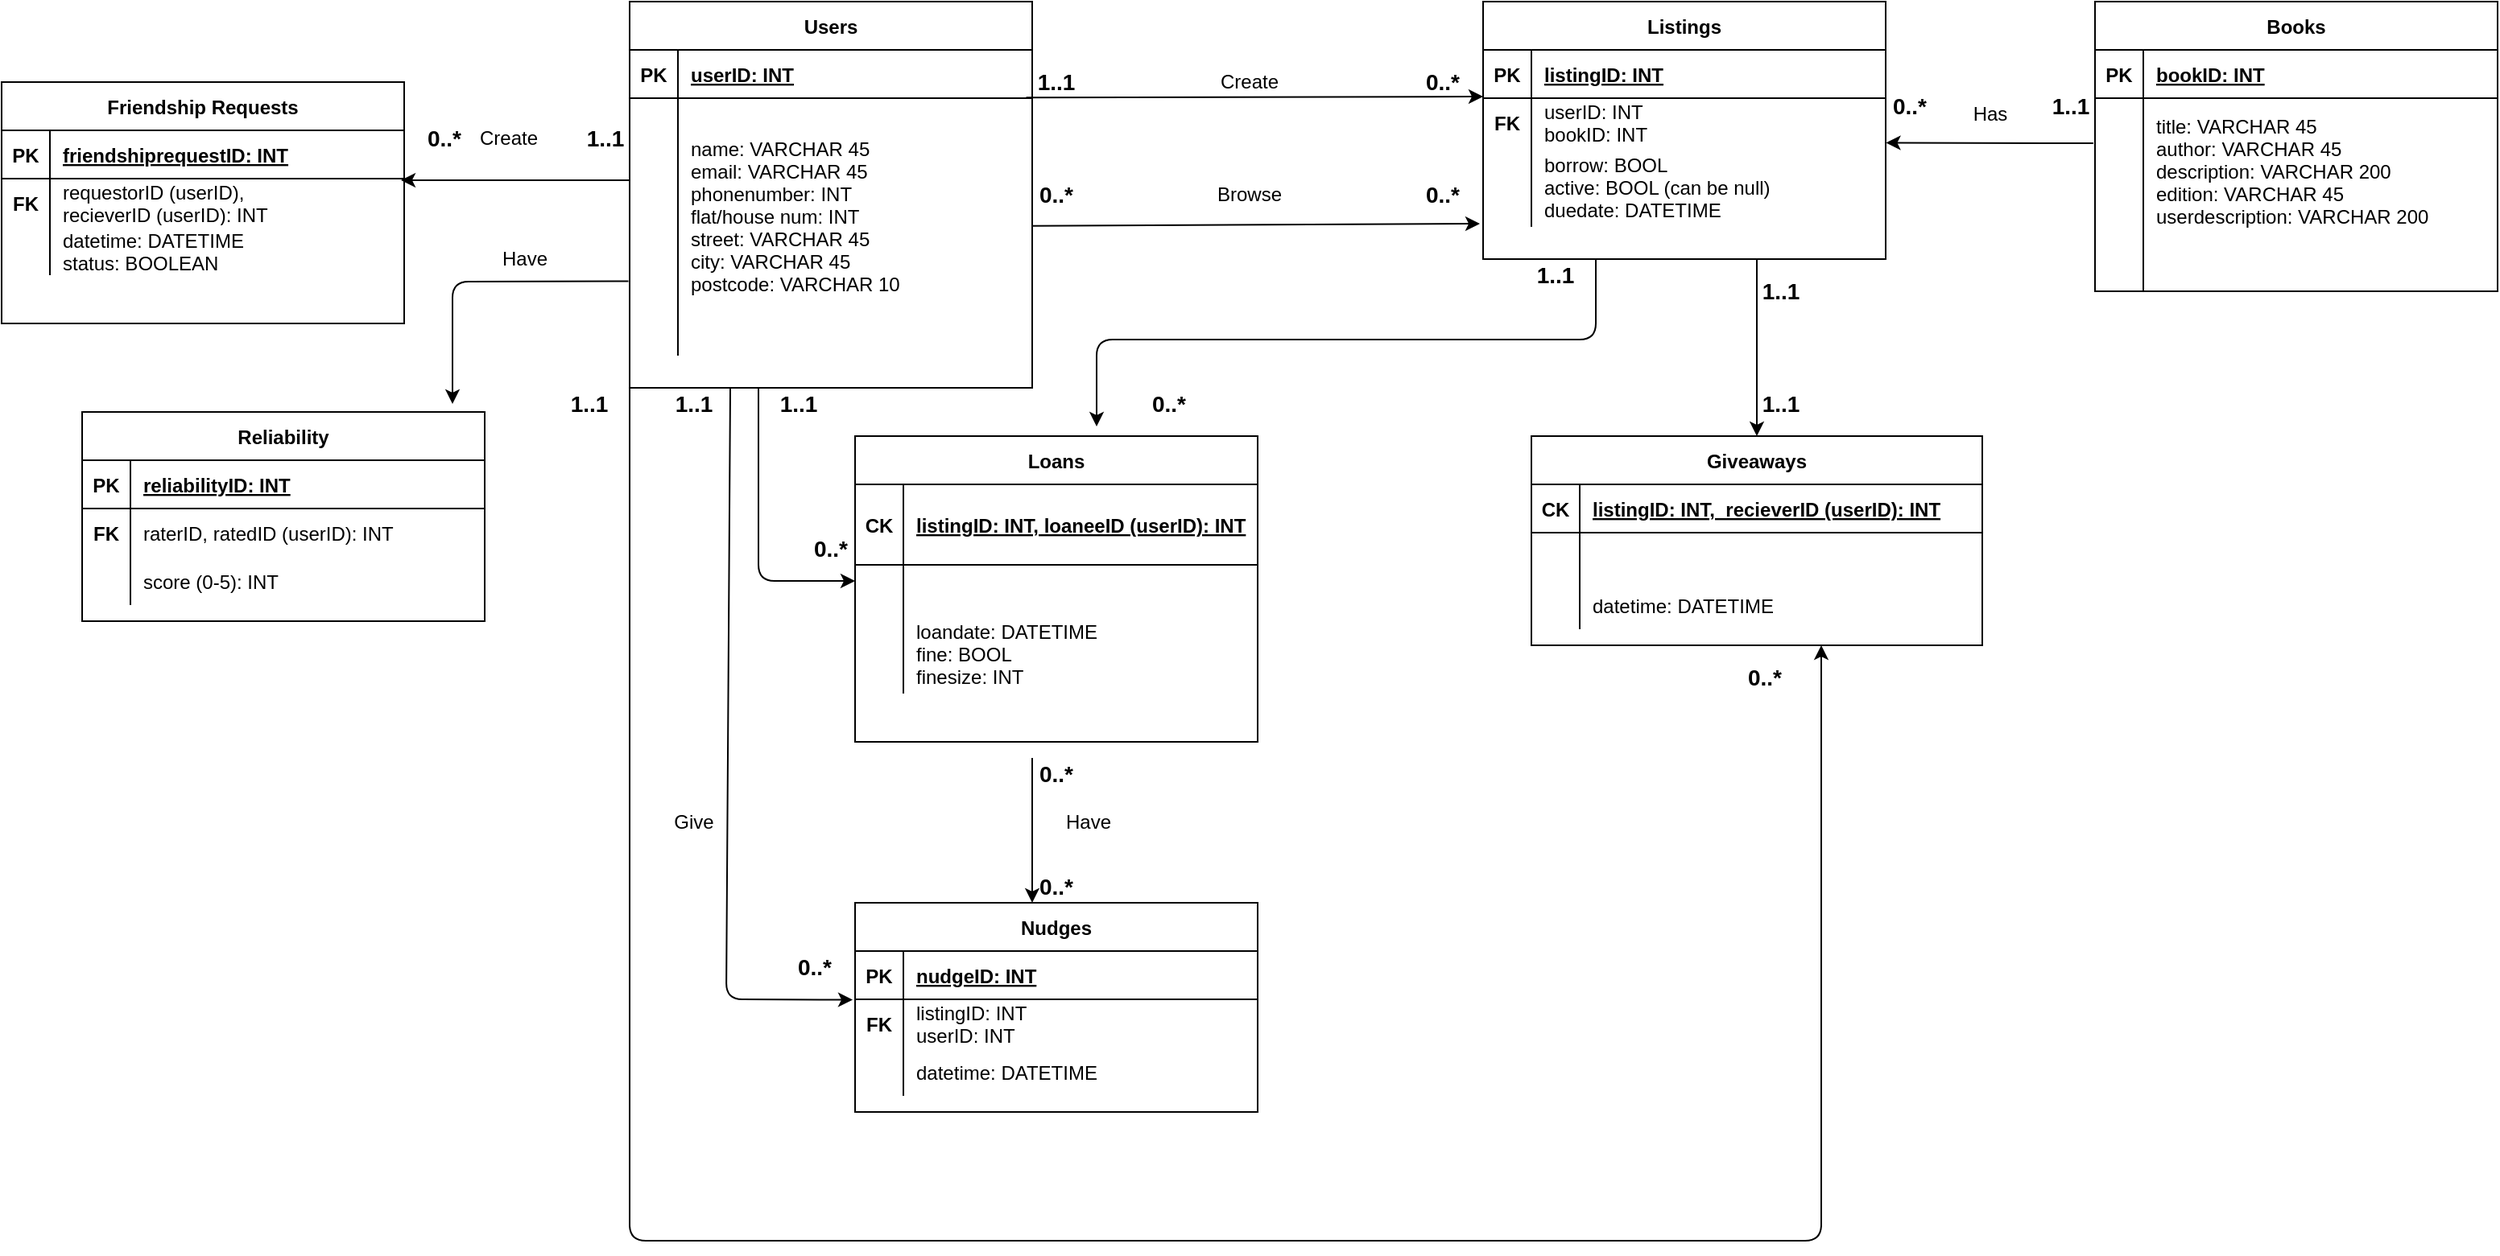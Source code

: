 <mxfile version="14.7.0" type="github">
  <diagram id="R2lEEEUBdFMjLlhIrx00" name="Page-1">
    <mxGraphModel dx="1906" dy="1046" grid="1" gridSize="10" guides="1" tooltips="1" connect="1" arrows="1" fold="1" page="1" pageScale="1" pageWidth="850" pageHeight="1100" math="0" shadow="0" extFonts="Permanent Marker^https://fonts.googleapis.com/css?family=Permanent+Marker">
      <root>
        <mxCell id="0" />
        <mxCell id="1" parent="0" />
        <mxCell id="C-vyLk0tnHw3VtMMgP7b-2" value="Nudges" style="shape=table;startSize=30;container=1;collapsible=1;childLayout=tableLayout;fixedRows=1;rowLines=0;fontStyle=1;align=center;resizeLast=1;" parent="1" vertex="1">
          <mxGeometry x="620" y="790" width="250" height="130" as="geometry" />
        </mxCell>
        <mxCell id="C-vyLk0tnHw3VtMMgP7b-3" value="" style="shape=partialRectangle;collapsible=0;dropTarget=0;pointerEvents=0;fillColor=none;points=[[0,0.5],[1,0.5]];portConstraint=eastwest;top=0;left=0;right=0;bottom=1;" parent="C-vyLk0tnHw3VtMMgP7b-2" vertex="1">
          <mxGeometry y="30" width="250" height="30" as="geometry" />
        </mxCell>
        <mxCell id="C-vyLk0tnHw3VtMMgP7b-4" value="PK" style="shape=partialRectangle;overflow=hidden;connectable=0;fillColor=none;top=0;left=0;bottom=0;right=0;fontStyle=1;" parent="C-vyLk0tnHw3VtMMgP7b-3" vertex="1">
          <mxGeometry width="30" height="30" as="geometry" />
        </mxCell>
        <mxCell id="C-vyLk0tnHw3VtMMgP7b-5" value="nudgeID: INT" style="shape=partialRectangle;overflow=hidden;connectable=0;fillColor=none;top=0;left=0;bottom=0;right=0;align=left;spacingLeft=6;fontStyle=5;" parent="C-vyLk0tnHw3VtMMgP7b-3" vertex="1">
          <mxGeometry x="30" width="220" height="30" as="geometry" />
        </mxCell>
        <mxCell id="C-vyLk0tnHw3VtMMgP7b-6" value="" style="shape=partialRectangle;collapsible=0;dropTarget=0;pointerEvents=0;fillColor=none;points=[[0,0.5],[1,0.5]];portConstraint=eastwest;top=0;left=0;right=0;bottom=0;" parent="C-vyLk0tnHw3VtMMgP7b-2" vertex="1">
          <mxGeometry y="60" width="250" height="30" as="geometry" />
        </mxCell>
        <mxCell id="C-vyLk0tnHw3VtMMgP7b-7" value="FK" style="shape=partialRectangle;overflow=hidden;connectable=0;fillColor=none;top=0;left=0;bottom=0;right=0;fontStyle=1" parent="C-vyLk0tnHw3VtMMgP7b-6" vertex="1">
          <mxGeometry width="30" height="30" as="geometry" />
        </mxCell>
        <mxCell id="C-vyLk0tnHw3VtMMgP7b-8" value="listingID: INT&#xa;userID: INT" style="shape=partialRectangle;overflow=hidden;connectable=0;fillColor=none;top=0;left=0;bottom=0;right=0;align=left;spacingLeft=6;" parent="C-vyLk0tnHw3VtMMgP7b-6" vertex="1">
          <mxGeometry x="30" width="220" height="30" as="geometry" />
        </mxCell>
        <mxCell id="C-vyLk0tnHw3VtMMgP7b-9" value="" style="shape=partialRectangle;collapsible=0;dropTarget=0;pointerEvents=0;fillColor=none;points=[[0,0.5],[1,0.5]];portConstraint=eastwest;top=0;left=0;right=0;bottom=0;" parent="C-vyLk0tnHw3VtMMgP7b-2" vertex="1">
          <mxGeometry y="90" width="250" height="30" as="geometry" />
        </mxCell>
        <mxCell id="C-vyLk0tnHw3VtMMgP7b-10" value="" style="shape=partialRectangle;overflow=hidden;connectable=0;fillColor=none;top=0;left=0;bottom=0;right=0;" parent="C-vyLk0tnHw3VtMMgP7b-9" vertex="1">
          <mxGeometry width="30" height="30" as="geometry" />
        </mxCell>
        <mxCell id="C-vyLk0tnHw3VtMMgP7b-11" value="datetime: DATETIME" style="shape=partialRectangle;overflow=hidden;connectable=0;fillColor=none;top=0;left=0;bottom=0;right=0;align=left;spacingLeft=6;" parent="C-vyLk0tnHw3VtMMgP7b-9" vertex="1">
          <mxGeometry x="30" width="220" height="30" as="geometry" />
        </mxCell>
        <mxCell id="C-vyLk0tnHw3VtMMgP7b-13" value="Books" style="shape=table;startSize=30;container=1;collapsible=1;childLayout=tableLayout;fixedRows=1;rowLines=0;fontStyle=1;align=center;resizeLast=1;" parent="1" vertex="1">
          <mxGeometry x="1390" y="230" width="250" height="180" as="geometry" />
        </mxCell>
        <mxCell id="C-vyLk0tnHw3VtMMgP7b-14" value="" style="shape=partialRectangle;collapsible=0;dropTarget=0;pointerEvents=0;fillColor=none;points=[[0,0.5],[1,0.5]];portConstraint=eastwest;top=0;left=0;right=0;bottom=1;" parent="C-vyLk0tnHw3VtMMgP7b-13" vertex="1">
          <mxGeometry y="30" width="250" height="30" as="geometry" />
        </mxCell>
        <mxCell id="C-vyLk0tnHw3VtMMgP7b-15" value="PK" style="shape=partialRectangle;overflow=hidden;connectable=0;fillColor=none;top=0;left=0;bottom=0;right=0;fontStyle=1;" parent="C-vyLk0tnHw3VtMMgP7b-14" vertex="1">
          <mxGeometry width="30" height="30" as="geometry" />
        </mxCell>
        <mxCell id="C-vyLk0tnHw3VtMMgP7b-16" value="bookID: INT" style="shape=partialRectangle;overflow=hidden;connectable=0;fillColor=none;top=0;left=0;bottom=0;right=0;align=left;spacingLeft=6;fontStyle=5;" parent="C-vyLk0tnHw3VtMMgP7b-14" vertex="1">
          <mxGeometry x="30" width="220" height="30" as="geometry" />
        </mxCell>
        <mxCell id="C-vyLk0tnHw3VtMMgP7b-17" value="" style="shape=partialRectangle;collapsible=0;dropTarget=0;pointerEvents=0;fillColor=none;points=[[0,0.5],[1,0.5]];portConstraint=eastwest;top=0;left=0;right=0;bottom=0;" parent="C-vyLk0tnHw3VtMMgP7b-13" vertex="1">
          <mxGeometry y="60" width="250" height="90" as="geometry" />
        </mxCell>
        <mxCell id="C-vyLk0tnHw3VtMMgP7b-18" value="" style="shape=partialRectangle;overflow=hidden;connectable=0;fillColor=none;top=0;left=0;bottom=0;right=0;" parent="C-vyLk0tnHw3VtMMgP7b-17" vertex="1">
          <mxGeometry width="30" height="90" as="geometry" />
        </mxCell>
        <mxCell id="C-vyLk0tnHw3VtMMgP7b-19" value="title: VARCHAR 45&#xa;author: VARCHAR 45&#xa;description: VARCHAR 200&#xa;edition: VARCHAR 45&#xa;userdescription: VARCHAR 200" style="shape=partialRectangle;overflow=hidden;connectable=0;fillColor=none;top=0;left=0;bottom=0;right=0;align=left;spacingLeft=6;" parent="C-vyLk0tnHw3VtMMgP7b-17" vertex="1">
          <mxGeometry x="30" width="220" height="90" as="geometry" />
        </mxCell>
        <mxCell id="C-vyLk0tnHw3VtMMgP7b-20" value="" style="shape=partialRectangle;collapsible=0;dropTarget=0;pointerEvents=0;fillColor=none;points=[[0,0.5],[1,0.5]];portConstraint=eastwest;top=0;left=0;right=0;bottom=0;" parent="C-vyLk0tnHw3VtMMgP7b-13" vertex="1">
          <mxGeometry y="150" width="250" height="30" as="geometry" />
        </mxCell>
        <mxCell id="C-vyLk0tnHw3VtMMgP7b-21" value="" style="shape=partialRectangle;overflow=hidden;connectable=0;fillColor=none;top=0;left=0;bottom=0;right=0;" parent="C-vyLk0tnHw3VtMMgP7b-20" vertex="1">
          <mxGeometry width="30" height="30" as="geometry" />
        </mxCell>
        <mxCell id="C-vyLk0tnHw3VtMMgP7b-22" value="" style="shape=partialRectangle;overflow=hidden;connectable=0;fillColor=none;top=0;left=0;bottom=0;right=0;align=left;spacingLeft=6;" parent="C-vyLk0tnHw3VtMMgP7b-20" vertex="1">
          <mxGeometry x="30" width="220" height="30" as="geometry" />
        </mxCell>
        <mxCell id="C-vyLk0tnHw3VtMMgP7b-23" value="Users" style="shape=table;startSize=30;container=1;collapsible=1;childLayout=tableLayout;fixedRows=1;rowLines=0;fontStyle=1;align=center;resizeLast=1;" parent="1" vertex="1">
          <mxGeometry x="480" y="230" width="250" height="240" as="geometry" />
        </mxCell>
        <mxCell id="C-vyLk0tnHw3VtMMgP7b-24" value="" style="shape=partialRectangle;collapsible=0;dropTarget=0;pointerEvents=0;fillColor=none;points=[[0,0.5],[1,0.5]];portConstraint=eastwest;top=0;left=0;right=0;bottom=1;" parent="C-vyLk0tnHw3VtMMgP7b-23" vertex="1">
          <mxGeometry y="30" width="250" height="30" as="geometry" />
        </mxCell>
        <mxCell id="C-vyLk0tnHw3VtMMgP7b-25" value="PK" style="shape=partialRectangle;overflow=hidden;connectable=0;fillColor=none;top=0;left=0;bottom=0;right=0;fontStyle=1;" parent="C-vyLk0tnHw3VtMMgP7b-24" vertex="1">
          <mxGeometry width="30" height="30" as="geometry" />
        </mxCell>
        <mxCell id="C-vyLk0tnHw3VtMMgP7b-26" value="userID: INT" style="shape=partialRectangle;overflow=hidden;connectable=0;fillColor=none;top=0;left=0;bottom=0;right=0;align=left;spacingLeft=6;fontStyle=5;" parent="C-vyLk0tnHw3VtMMgP7b-24" vertex="1">
          <mxGeometry x="30" width="220" height="30" as="geometry" />
        </mxCell>
        <mxCell id="C-vyLk0tnHw3VtMMgP7b-27" value="" style="shape=partialRectangle;collapsible=0;dropTarget=0;pointerEvents=0;fillColor=none;points=[[0,0.5],[1,0.5]];portConstraint=eastwest;top=0;left=0;right=0;bottom=0;" parent="C-vyLk0tnHw3VtMMgP7b-23" vertex="1">
          <mxGeometry y="60" width="250" height="160" as="geometry" />
        </mxCell>
        <mxCell id="C-vyLk0tnHw3VtMMgP7b-28" value="" style="shape=partialRectangle;overflow=hidden;connectable=0;fillColor=none;top=0;left=0;bottom=0;right=0;" parent="C-vyLk0tnHw3VtMMgP7b-27" vertex="1">
          <mxGeometry width="30" height="160" as="geometry" />
        </mxCell>
        <mxCell id="C-vyLk0tnHw3VtMMgP7b-29" value="&#xa;name: VARCHAR 45&#xa;email: VARCHAR 45&#xa;phonenumber: INT&#xa;flat/house num: INT&#xa;street: VARCHAR 45&#xa;city: VARCHAR 45&#xa;postcode: VARCHAR 10&#xa;&#xa;" style="shape=partialRectangle;overflow=hidden;connectable=0;fillColor=none;top=0;left=0;bottom=0;right=0;align=left;spacingLeft=6;" parent="C-vyLk0tnHw3VtMMgP7b-27" vertex="1">
          <mxGeometry x="30" width="220" height="160" as="geometry" />
        </mxCell>
        <mxCell id="tec0AdsLStdLGlxZFu5D-1" value="Friendship Requests" style="shape=table;startSize=30;container=1;collapsible=1;childLayout=tableLayout;fixedRows=1;rowLines=0;fontStyle=1;align=center;resizeLast=1;" parent="1" vertex="1">
          <mxGeometry x="90" y="280" width="250" height="150" as="geometry" />
        </mxCell>
        <mxCell id="tec0AdsLStdLGlxZFu5D-2" value="" style="shape=partialRectangle;collapsible=0;dropTarget=0;pointerEvents=0;fillColor=none;points=[[0,0.5],[1,0.5]];portConstraint=eastwest;top=0;left=0;right=0;bottom=1;" parent="tec0AdsLStdLGlxZFu5D-1" vertex="1">
          <mxGeometry y="30" width="250" height="30" as="geometry" />
        </mxCell>
        <mxCell id="tec0AdsLStdLGlxZFu5D-3" value="PK" style="shape=partialRectangle;overflow=hidden;connectable=0;fillColor=none;top=0;left=0;bottom=0;right=0;fontStyle=1;" parent="tec0AdsLStdLGlxZFu5D-2" vertex="1">
          <mxGeometry width="30" height="30" as="geometry" />
        </mxCell>
        <mxCell id="tec0AdsLStdLGlxZFu5D-4" value="friendshiprequestID: INT" style="shape=partialRectangle;overflow=hidden;connectable=0;fillColor=none;top=0;left=0;bottom=0;right=0;align=left;spacingLeft=6;fontStyle=5;" parent="tec0AdsLStdLGlxZFu5D-2" vertex="1">
          <mxGeometry x="30" width="220" height="30" as="geometry" />
        </mxCell>
        <mxCell id="tec0AdsLStdLGlxZFu5D-5" value="" style="shape=partialRectangle;collapsible=0;dropTarget=0;pointerEvents=0;fillColor=none;points=[[0,0.5],[1,0.5]];portConstraint=eastwest;top=0;left=0;right=0;bottom=0;" parent="tec0AdsLStdLGlxZFu5D-1" vertex="1">
          <mxGeometry y="60" width="250" height="30" as="geometry" />
        </mxCell>
        <mxCell id="tec0AdsLStdLGlxZFu5D-6" value="FK" style="shape=partialRectangle;overflow=hidden;connectable=0;fillColor=none;top=0;left=0;bottom=0;right=0;fontStyle=1" parent="tec0AdsLStdLGlxZFu5D-5" vertex="1">
          <mxGeometry width="30" height="30" as="geometry" />
        </mxCell>
        <mxCell id="tec0AdsLStdLGlxZFu5D-7" value="requestorID (userID), &#xa;recieverID (userID): INT" style="shape=partialRectangle;overflow=hidden;connectable=0;fillColor=none;top=0;left=0;bottom=0;right=0;align=left;spacingLeft=6;fontStyle=0" parent="tec0AdsLStdLGlxZFu5D-5" vertex="1">
          <mxGeometry x="30" width="220" height="30" as="geometry" />
        </mxCell>
        <mxCell id="tec0AdsLStdLGlxZFu5D-8" value="" style="shape=partialRectangle;collapsible=0;dropTarget=0;pointerEvents=0;fillColor=none;points=[[0,0.5],[1,0.5]];portConstraint=eastwest;top=0;left=0;right=0;bottom=0;" parent="tec0AdsLStdLGlxZFu5D-1" vertex="1">
          <mxGeometry y="90" width="250" height="30" as="geometry" />
        </mxCell>
        <mxCell id="tec0AdsLStdLGlxZFu5D-9" value="" style="shape=partialRectangle;overflow=hidden;connectable=0;fillColor=none;top=0;left=0;bottom=0;right=0;" parent="tec0AdsLStdLGlxZFu5D-8" vertex="1">
          <mxGeometry width="30" height="30" as="geometry" />
        </mxCell>
        <mxCell id="tec0AdsLStdLGlxZFu5D-10" value="datetime: DATETIME&#xa;status: BOOLEAN" style="shape=partialRectangle;overflow=hidden;connectable=0;fillColor=none;top=0;left=0;bottom=0;right=0;align=left;spacingLeft=6;" parent="tec0AdsLStdLGlxZFu5D-8" vertex="1">
          <mxGeometry x="30" width="220" height="30" as="geometry" />
        </mxCell>
        <mxCell id="tec0AdsLStdLGlxZFu5D-11" value="Loans" style="shape=table;startSize=30;container=1;collapsible=1;childLayout=tableLayout;fixedRows=1;rowLines=0;fontStyle=1;align=center;resizeLast=1;" parent="1" vertex="1">
          <mxGeometry x="620" y="500" width="250" height="190" as="geometry" />
        </mxCell>
        <mxCell id="tec0AdsLStdLGlxZFu5D-12" value="" style="shape=partialRectangle;collapsible=0;dropTarget=0;pointerEvents=0;fillColor=none;points=[[0,0.5],[1,0.5]];portConstraint=eastwest;top=0;left=0;right=0;bottom=1;" parent="tec0AdsLStdLGlxZFu5D-11" vertex="1">
          <mxGeometry y="30" width="250" height="50" as="geometry" />
        </mxCell>
        <mxCell id="tec0AdsLStdLGlxZFu5D-13" value="CK" style="shape=partialRectangle;overflow=hidden;connectable=0;fillColor=none;top=0;left=0;bottom=0;right=0;fontStyle=1;" parent="tec0AdsLStdLGlxZFu5D-12" vertex="1">
          <mxGeometry width="30" height="50" as="geometry" />
        </mxCell>
        <mxCell id="tec0AdsLStdLGlxZFu5D-14" value="listingID: INT, loaneeID (userID): INT" style="shape=partialRectangle;overflow=hidden;connectable=0;fillColor=none;top=0;left=0;bottom=0;right=0;align=left;spacingLeft=6;fontStyle=5;" parent="tec0AdsLStdLGlxZFu5D-12" vertex="1">
          <mxGeometry x="30" width="220" height="50" as="geometry" />
        </mxCell>
        <mxCell id="tec0AdsLStdLGlxZFu5D-15" value="" style="shape=partialRectangle;collapsible=0;dropTarget=0;pointerEvents=0;fillColor=none;points=[[0,0.5],[1,0.5]];portConstraint=eastwest;top=0;left=0;right=0;bottom=0;" parent="tec0AdsLStdLGlxZFu5D-11" vertex="1">
          <mxGeometry y="80" width="250" height="30" as="geometry" />
        </mxCell>
        <mxCell id="tec0AdsLStdLGlxZFu5D-16" value="" style="shape=partialRectangle;overflow=hidden;connectable=0;fillColor=none;top=0;left=0;bottom=0;right=0;fontStyle=1" parent="tec0AdsLStdLGlxZFu5D-15" vertex="1">
          <mxGeometry width="30" height="30" as="geometry" />
        </mxCell>
        <mxCell id="tec0AdsLStdLGlxZFu5D-17" value="" style="shape=partialRectangle;overflow=hidden;connectable=0;fillColor=none;top=0;left=0;bottom=0;right=0;align=left;spacingLeft=6;" parent="tec0AdsLStdLGlxZFu5D-15" vertex="1">
          <mxGeometry x="30" width="220" height="30" as="geometry" />
        </mxCell>
        <mxCell id="tec0AdsLStdLGlxZFu5D-18" value="" style="shape=partialRectangle;collapsible=0;dropTarget=0;pointerEvents=0;fillColor=none;points=[[0,0.5],[1,0.5]];portConstraint=eastwest;top=0;left=0;right=0;bottom=0;" parent="tec0AdsLStdLGlxZFu5D-11" vertex="1">
          <mxGeometry y="110" width="250" height="50" as="geometry" />
        </mxCell>
        <mxCell id="tec0AdsLStdLGlxZFu5D-19" value="" style="shape=partialRectangle;overflow=hidden;connectable=0;fillColor=none;top=0;left=0;bottom=0;right=0;" parent="tec0AdsLStdLGlxZFu5D-18" vertex="1">
          <mxGeometry width="30" height="50" as="geometry" />
        </mxCell>
        <mxCell id="tec0AdsLStdLGlxZFu5D-20" value="loandate: DATETIME&#xa;fine: BOOL&#xa;finesize: INT" style="shape=partialRectangle;overflow=hidden;connectable=0;fillColor=none;top=0;left=0;bottom=0;right=0;align=left;spacingLeft=6;" parent="tec0AdsLStdLGlxZFu5D-18" vertex="1">
          <mxGeometry x="30" width="220" height="50" as="geometry" />
        </mxCell>
        <mxCell id="tec0AdsLStdLGlxZFu5D-21" value="Giveaways" style="shape=table;startSize=30;container=1;collapsible=1;childLayout=tableLayout;fixedRows=1;rowLines=0;fontStyle=1;align=center;resizeLast=1;" parent="1" vertex="1">
          <mxGeometry x="1040" y="500" width="280" height="130" as="geometry" />
        </mxCell>
        <mxCell id="tec0AdsLStdLGlxZFu5D-22" value="" style="shape=partialRectangle;collapsible=0;dropTarget=0;pointerEvents=0;fillColor=none;points=[[0,0.5],[1,0.5]];portConstraint=eastwest;top=0;left=0;right=0;bottom=1;" parent="tec0AdsLStdLGlxZFu5D-21" vertex="1">
          <mxGeometry y="30" width="280" height="30" as="geometry" />
        </mxCell>
        <mxCell id="tec0AdsLStdLGlxZFu5D-23" value="CK" style="shape=partialRectangle;overflow=hidden;connectable=0;fillColor=none;top=0;left=0;bottom=0;right=0;fontStyle=1;" parent="tec0AdsLStdLGlxZFu5D-22" vertex="1">
          <mxGeometry width="30" height="30" as="geometry" />
        </mxCell>
        <mxCell id="tec0AdsLStdLGlxZFu5D-24" value="listingID: INT,  recieverID (userID): INT" style="shape=partialRectangle;overflow=hidden;connectable=0;fillColor=none;top=0;left=0;bottom=0;right=0;align=left;spacingLeft=6;fontStyle=5;" parent="tec0AdsLStdLGlxZFu5D-22" vertex="1">
          <mxGeometry x="30" width="250" height="30" as="geometry" />
        </mxCell>
        <mxCell id="tec0AdsLStdLGlxZFu5D-25" value="" style="shape=partialRectangle;collapsible=0;dropTarget=0;pointerEvents=0;fillColor=none;points=[[0,0.5],[1,0.5]];portConstraint=eastwest;top=0;left=0;right=0;bottom=0;" parent="tec0AdsLStdLGlxZFu5D-21" vertex="1">
          <mxGeometry y="60" width="280" height="30" as="geometry" />
        </mxCell>
        <mxCell id="tec0AdsLStdLGlxZFu5D-26" value="" style="shape=partialRectangle;overflow=hidden;connectable=0;fillColor=none;top=0;left=0;bottom=0;right=0;fontStyle=1" parent="tec0AdsLStdLGlxZFu5D-25" vertex="1">
          <mxGeometry width="30" height="30" as="geometry" />
        </mxCell>
        <mxCell id="tec0AdsLStdLGlxZFu5D-27" value="" style="shape=partialRectangle;overflow=hidden;connectable=0;fillColor=none;top=0;left=0;bottom=0;right=0;align=left;spacingLeft=6;" parent="tec0AdsLStdLGlxZFu5D-25" vertex="1">
          <mxGeometry x="30" width="250" height="30" as="geometry" />
        </mxCell>
        <mxCell id="tec0AdsLStdLGlxZFu5D-28" value="" style="shape=partialRectangle;collapsible=0;dropTarget=0;pointerEvents=0;fillColor=none;points=[[0,0.5],[1,0.5]];portConstraint=eastwest;top=0;left=0;right=0;bottom=0;" parent="tec0AdsLStdLGlxZFu5D-21" vertex="1">
          <mxGeometry y="90" width="280" height="30" as="geometry" />
        </mxCell>
        <mxCell id="tec0AdsLStdLGlxZFu5D-29" value="" style="shape=partialRectangle;overflow=hidden;connectable=0;fillColor=none;top=0;left=0;bottom=0;right=0;" parent="tec0AdsLStdLGlxZFu5D-28" vertex="1">
          <mxGeometry width="30" height="30" as="geometry" />
        </mxCell>
        <mxCell id="tec0AdsLStdLGlxZFu5D-30" value="datetime: DATETIME" style="shape=partialRectangle;overflow=hidden;connectable=0;fillColor=none;top=0;left=0;bottom=0;right=0;align=left;spacingLeft=6;" parent="tec0AdsLStdLGlxZFu5D-28" vertex="1">
          <mxGeometry x="30" width="250" height="30" as="geometry" />
        </mxCell>
        <mxCell id="tec0AdsLStdLGlxZFu5D-31" value="Listings" style="shape=table;startSize=30;container=1;collapsible=1;childLayout=tableLayout;fixedRows=1;rowLines=0;fontStyle=1;align=center;resizeLast=1;" parent="1" vertex="1">
          <mxGeometry x="1010" y="230" width="250" height="160" as="geometry" />
        </mxCell>
        <mxCell id="tec0AdsLStdLGlxZFu5D-32" value="" style="shape=partialRectangle;collapsible=0;dropTarget=0;pointerEvents=0;fillColor=none;points=[[0,0.5],[1,0.5]];portConstraint=eastwest;top=0;left=0;right=0;bottom=1;" parent="tec0AdsLStdLGlxZFu5D-31" vertex="1">
          <mxGeometry y="30" width="250" height="30" as="geometry" />
        </mxCell>
        <mxCell id="tec0AdsLStdLGlxZFu5D-33" value="PK" style="shape=partialRectangle;overflow=hidden;connectable=0;fillColor=none;top=0;left=0;bottom=0;right=0;fontStyle=1;" parent="tec0AdsLStdLGlxZFu5D-32" vertex="1">
          <mxGeometry width="30" height="30" as="geometry" />
        </mxCell>
        <mxCell id="tec0AdsLStdLGlxZFu5D-34" value="listingID: INT" style="shape=partialRectangle;overflow=hidden;connectable=0;fillColor=none;top=0;left=0;bottom=0;right=0;align=left;spacingLeft=6;fontStyle=5;" parent="tec0AdsLStdLGlxZFu5D-32" vertex="1">
          <mxGeometry x="30" width="220" height="30" as="geometry" />
        </mxCell>
        <mxCell id="tec0AdsLStdLGlxZFu5D-35" value="" style="shape=partialRectangle;collapsible=0;dropTarget=0;pointerEvents=0;fillColor=none;points=[[0,0.5],[1,0.5]];portConstraint=eastwest;top=0;left=0;right=0;bottom=0;" parent="tec0AdsLStdLGlxZFu5D-31" vertex="1">
          <mxGeometry y="60" width="250" height="30" as="geometry" />
        </mxCell>
        <mxCell id="tec0AdsLStdLGlxZFu5D-36" value="FK" style="shape=partialRectangle;overflow=hidden;connectable=0;fillColor=none;top=0;left=0;bottom=0;right=0;fontStyle=1" parent="tec0AdsLStdLGlxZFu5D-35" vertex="1">
          <mxGeometry width="30" height="30" as="geometry" />
        </mxCell>
        <mxCell id="tec0AdsLStdLGlxZFu5D-37" value="userID: INT&#xa;bookID: INT" style="shape=partialRectangle;overflow=hidden;connectable=0;fillColor=none;top=0;left=0;bottom=0;right=0;align=left;spacingLeft=6;" parent="tec0AdsLStdLGlxZFu5D-35" vertex="1">
          <mxGeometry x="30" width="220" height="30" as="geometry" />
        </mxCell>
        <mxCell id="tec0AdsLStdLGlxZFu5D-38" value="" style="shape=partialRectangle;collapsible=0;dropTarget=0;pointerEvents=0;fillColor=none;points=[[0,0.5],[1,0.5]];portConstraint=eastwest;top=0;left=0;right=0;bottom=0;" parent="tec0AdsLStdLGlxZFu5D-31" vertex="1">
          <mxGeometry y="90" width="250" height="50" as="geometry" />
        </mxCell>
        <mxCell id="tec0AdsLStdLGlxZFu5D-39" value="" style="shape=partialRectangle;overflow=hidden;connectable=0;fillColor=none;top=0;left=0;bottom=0;right=0;" parent="tec0AdsLStdLGlxZFu5D-38" vertex="1">
          <mxGeometry width="30" height="50" as="geometry" />
        </mxCell>
        <mxCell id="tec0AdsLStdLGlxZFu5D-40" value="borrow: BOOL&#xa;active: BOOL (can be null)&#xa;duedate: DATETIME" style="shape=partialRectangle;overflow=hidden;connectable=0;fillColor=none;top=0;left=0;bottom=0;right=0;align=left;spacingLeft=6;" parent="tec0AdsLStdLGlxZFu5D-38" vertex="1">
          <mxGeometry x="30" width="220" height="50" as="geometry" />
        </mxCell>
        <mxCell id="tec0AdsLStdLGlxZFu5D-44" value="" style="endArrow=classic;html=1;" parent="1" source="C-vyLk0tnHw3VtMMgP7b-27" edge="1">
          <mxGeometry width="50" height="50" relative="1" as="geometry">
            <mxPoint x="740" y="560" as="sourcePoint" />
            <mxPoint x="1008" y="368" as="targetPoint" />
          </mxGeometry>
        </mxCell>
        <mxCell id="tec0AdsLStdLGlxZFu5D-46" value="Browse" style="text;html=1;strokeColor=none;fillColor=none;align=center;verticalAlign=middle;whiteSpace=wrap;rounded=0;" parent="1" vertex="1">
          <mxGeometry x="820" y="340" width="90" height="20" as="geometry" />
        </mxCell>
        <mxCell id="tec0AdsLStdLGlxZFu5D-47" value="Create" style="text;html=1;strokeColor=none;fillColor=none;align=center;verticalAlign=middle;whiteSpace=wrap;rounded=0;" parent="1" vertex="1">
          <mxGeometry x="820" y="270" width="90" height="20" as="geometry" />
        </mxCell>
        <mxCell id="tec0AdsLStdLGlxZFu5D-48" value="" style="endArrow=classic;html=1;exitX=0.985;exitY=-0.002;exitDx=0;exitDy=0;exitPerimeter=0;" parent="1" source="C-vyLk0tnHw3VtMMgP7b-27" edge="1">
          <mxGeometry width="50" height="50" relative="1" as="geometry">
            <mxPoint x="780" y="290" as="sourcePoint" />
            <mxPoint x="1010" y="289" as="targetPoint" />
          </mxGeometry>
        </mxCell>
        <mxCell id="tec0AdsLStdLGlxZFu5D-51" value="&lt;b&gt;&lt;font style=&quot;font-size: 14px&quot;&gt;0..*&lt;/font&gt;&lt;/b&gt;" style="text;html=1;strokeColor=none;fillColor=none;align=center;verticalAlign=middle;whiteSpace=wrap;rounded=0;" parent="1" vertex="1">
          <mxGeometry x="940" y="340" width="90" height="20" as="geometry" />
        </mxCell>
        <mxCell id="tec0AdsLStdLGlxZFu5D-52" value="&lt;font style=&quot;font-size: 14px&quot;&gt;&lt;b&gt;0..*&lt;/b&gt;&lt;/font&gt;" style="text;html=1;strokeColor=none;fillColor=none;align=center;verticalAlign=middle;whiteSpace=wrap;rounded=0;" parent="1" vertex="1">
          <mxGeometry x="700" y="340" width="90" height="20" as="geometry" />
        </mxCell>
        <mxCell id="tec0AdsLStdLGlxZFu5D-53" value="&lt;font style=&quot;font-size: 14px&quot;&gt;&lt;b&gt;0..*&lt;/b&gt;&lt;/font&gt;" style="text;html=1;strokeColor=none;fillColor=none;align=center;verticalAlign=middle;whiteSpace=wrap;rounded=0;" parent="1" vertex="1">
          <mxGeometry x="940" y="270" width="90" height="20" as="geometry" />
        </mxCell>
        <mxCell id="tec0AdsLStdLGlxZFu5D-54" value="&lt;b&gt;&lt;font style=&quot;font-size: 14px&quot;&gt;1..1&lt;/font&gt;&lt;/b&gt;" style="text;html=1;strokeColor=none;fillColor=none;align=center;verticalAlign=middle;whiteSpace=wrap;rounded=0;" parent="1" vertex="1">
          <mxGeometry x="700" y="270" width="90" height="20" as="geometry" />
        </mxCell>
        <mxCell id="tec0AdsLStdLGlxZFu5D-55" value="" style="endArrow=classic;html=1;entryX=0.992;entryY=0.032;entryDx=0;entryDy=0;entryPerimeter=0;" parent="1" target="tec0AdsLStdLGlxZFu5D-5" edge="1">
          <mxGeometry width="50" height="50" relative="1" as="geometry">
            <mxPoint x="480" y="341" as="sourcePoint" />
            <mxPoint x="790" y="500" as="targetPoint" />
          </mxGeometry>
        </mxCell>
        <mxCell id="tec0AdsLStdLGlxZFu5D-56" value="" style="endArrow=classic;html=1;" parent="1" edge="1">
          <mxGeometry width="50" height="50" relative="1" as="geometry">
            <mxPoint x="1080" y="390" as="sourcePoint" />
            <mxPoint x="770" y="494" as="targetPoint" />
            <Array as="points">
              <mxPoint x="1080" y="440" />
              <mxPoint x="770" y="440" />
            </Array>
          </mxGeometry>
        </mxCell>
        <mxCell id="tec0AdsLStdLGlxZFu5D-57" value="" style="endArrow=classic;html=1;entryX=0.5;entryY=0;entryDx=0;entryDy=0;" parent="1" target="tec0AdsLStdLGlxZFu5D-21" edge="1">
          <mxGeometry width="50" height="50" relative="1" as="geometry">
            <mxPoint x="1180" y="390" as="sourcePoint" />
            <mxPoint x="1275" y="400" as="targetPoint" />
          </mxGeometry>
        </mxCell>
        <mxCell id="tec0AdsLStdLGlxZFu5D-58" value="" style="endArrow=classic;html=1;entryX=0.44;entryY=0;entryDx=0;entryDy=0;entryPerimeter=0;" parent="1" target="C-vyLk0tnHw3VtMMgP7b-2" edge="1">
          <mxGeometry width="50" height="50" relative="1" as="geometry">
            <mxPoint x="730" y="700" as="sourcePoint" />
            <mxPoint x="790" y="660" as="targetPoint" />
            <Array as="points">
              <mxPoint x="730" y="760" />
            </Array>
          </mxGeometry>
        </mxCell>
        <mxCell id="tec0AdsLStdLGlxZFu5D-59" value="" style="endArrow=classic;html=1;entryX=1.001;entryY=-0.045;entryDx=0;entryDy=0;entryPerimeter=0;" parent="1" target="tec0AdsLStdLGlxZFu5D-38" edge="1">
          <mxGeometry width="50" height="50" relative="1" as="geometry">
            <mxPoint x="1389" y="318" as="sourcePoint" />
            <mxPoint x="1360" y="285" as="targetPoint" />
          </mxGeometry>
        </mxCell>
        <mxCell id="tec0AdsLStdLGlxZFu5D-60" value="Has" style="text;html=1;strokeColor=none;fillColor=none;align=center;verticalAlign=middle;whiteSpace=wrap;rounded=0;" parent="1" vertex="1">
          <mxGeometry x="1280" y="290" width="90" height="20" as="geometry" />
        </mxCell>
        <mxCell id="tec0AdsLStdLGlxZFu5D-63" value="Create" style="text;html=1;strokeColor=none;fillColor=none;align=center;verticalAlign=middle;whiteSpace=wrap;rounded=0;" parent="1" vertex="1">
          <mxGeometry x="360" y="305" width="90" height="20" as="geometry" />
        </mxCell>
        <mxCell id="tec0AdsLStdLGlxZFu5D-64" value="&lt;span style=&quot;font-size: 14px&quot;&gt;&lt;b&gt;1..1&lt;/b&gt;&lt;/span&gt;" style="text;html=1;strokeColor=none;fillColor=none;align=center;verticalAlign=middle;whiteSpace=wrap;rounded=0;" parent="1" vertex="1">
          <mxGeometry x="420" y="305" width="90" height="20" as="geometry" />
        </mxCell>
        <mxCell id="tec0AdsLStdLGlxZFu5D-65" value="&lt;b&gt;&lt;font style=&quot;font-size: 14px&quot;&gt;0..*&lt;/font&gt;&lt;/b&gt;" style="text;html=1;strokeColor=none;fillColor=none;align=center;verticalAlign=middle;whiteSpace=wrap;rounded=0;" parent="1" vertex="1">
          <mxGeometry x="320" y="305" width="90" height="20" as="geometry" />
        </mxCell>
        <mxCell id="tec0AdsLStdLGlxZFu5D-66" value="&lt;b&gt;&lt;font style=&quot;font-size: 14px&quot;&gt;1..1&lt;/font&gt;&lt;/b&gt;" style="text;html=1;strokeColor=none;fillColor=none;align=center;verticalAlign=middle;whiteSpace=wrap;rounded=0;" parent="1" vertex="1">
          <mxGeometry x="1010" y="390" width="90" height="20" as="geometry" />
        </mxCell>
        <mxCell id="tec0AdsLStdLGlxZFu5D-67" value="&lt;span style=&quot;font-size: 14px&quot;&gt;&lt;b&gt;0..*&lt;/b&gt;&lt;/span&gt;" style="text;html=1;strokeColor=none;fillColor=none;align=center;verticalAlign=middle;whiteSpace=wrap;rounded=0;" parent="1" vertex="1">
          <mxGeometry x="770" y="470" width="90" height="20" as="geometry" />
        </mxCell>
        <mxCell id="tec0AdsLStdLGlxZFu5D-68" value="Have" style="text;html=1;strokeColor=none;fillColor=none;align=center;verticalAlign=middle;whiteSpace=wrap;rounded=0;" parent="1" vertex="1">
          <mxGeometry x="720" y="730" width="90" height="20" as="geometry" />
        </mxCell>
        <mxCell id="tec0AdsLStdLGlxZFu5D-69" value="&lt;b&gt;&lt;font style=&quot;font-size: 14px&quot;&gt;0..*&lt;/font&gt;&lt;/b&gt;" style="text;html=1;strokeColor=none;fillColor=none;align=center;verticalAlign=middle;whiteSpace=wrap;rounded=0;" parent="1" vertex="1">
          <mxGeometry x="700" y="770" width="90" height="20" as="geometry" />
        </mxCell>
        <mxCell id="tec0AdsLStdLGlxZFu5D-70" value="&lt;b&gt;&lt;font style=&quot;font-size: 14px&quot;&gt;0..*&lt;/font&gt;&lt;/b&gt;" style="text;html=1;strokeColor=none;fillColor=none;align=center;verticalAlign=middle;whiteSpace=wrap;rounded=0;" parent="1" vertex="1">
          <mxGeometry x="700" y="700" width="90" height="20" as="geometry" />
        </mxCell>
        <mxCell id="tec0AdsLStdLGlxZFu5D-71" value="&lt;b&gt;&lt;font style=&quot;font-size: 14px&quot;&gt;1..1&lt;/font&gt;&lt;/b&gt;" style="text;html=1;strokeColor=none;fillColor=none;align=center;verticalAlign=middle;whiteSpace=wrap;rounded=0;" parent="1" vertex="1">
          <mxGeometry x="1150" y="400" width="90" height="20" as="geometry" />
        </mxCell>
        <mxCell id="tec0AdsLStdLGlxZFu5D-72" value="&lt;b&gt;&lt;font style=&quot;font-size: 14px&quot;&gt;1..1&lt;/font&gt;&lt;/b&gt;" style="text;html=1;strokeColor=none;fillColor=none;align=center;verticalAlign=middle;whiteSpace=wrap;rounded=0;" parent="1" vertex="1">
          <mxGeometry x="1150" y="470" width="90" height="20" as="geometry" />
        </mxCell>
        <mxCell id="tec0AdsLStdLGlxZFu5D-73" value="" style="endArrow=classic;html=1;entryX=-0.006;entryY=0.009;entryDx=0;entryDy=0;entryPerimeter=0;exitX=0.25;exitY=1;exitDx=0;exitDy=0;" parent="1" source="C-vyLk0tnHw3VtMMgP7b-23" target="C-vyLk0tnHw3VtMMgP7b-6" edge="1">
          <mxGeometry width="50" height="50" relative="1" as="geometry">
            <mxPoint x="520" y="460" as="sourcePoint" />
            <mxPoint x="520" y="800" as="targetPoint" />
            <Array as="points">
              <mxPoint x="540" y="850" />
            </Array>
          </mxGeometry>
        </mxCell>
        <mxCell id="tec0AdsLStdLGlxZFu5D-74" value="Give" style="text;html=1;strokeColor=none;fillColor=none;align=center;verticalAlign=middle;whiteSpace=wrap;rounded=0;" parent="1" vertex="1">
          <mxGeometry x="500" y="730" width="40" height="20" as="geometry" />
        </mxCell>
        <mxCell id="tec0AdsLStdLGlxZFu5D-75" value="&lt;span style=&quot;font-size: 14px&quot;&gt;&lt;b&gt;1..1&lt;/b&gt;&lt;/span&gt;" style="text;html=1;strokeColor=none;fillColor=none;align=center;verticalAlign=middle;whiteSpace=wrap;rounded=0;" parent="1" vertex="1">
          <mxGeometry x="475" y="470" width="90" height="20" as="geometry" />
        </mxCell>
        <mxCell id="tec0AdsLStdLGlxZFu5D-76" value="&lt;b&gt;&lt;font style=&quot;font-size: 14px&quot;&gt;0..*&lt;/font&gt;&lt;/b&gt;" style="text;html=1;strokeColor=none;fillColor=none;align=center;verticalAlign=middle;whiteSpace=wrap;rounded=0;" parent="1" vertex="1">
          <mxGeometry x="550" y="820" width="90" height="20" as="geometry" />
        </mxCell>
        <mxCell id="tec0AdsLStdLGlxZFu5D-88" value="Reliability" style="shape=table;startSize=30;container=1;collapsible=1;childLayout=tableLayout;fixedRows=1;rowLines=0;fontStyle=1;align=center;resizeLast=1;" parent="1" vertex="1">
          <mxGeometry x="140" y="485" width="250" height="130" as="geometry" />
        </mxCell>
        <mxCell id="tec0AdsLStdLGlxZFu5D-89" value="" style="shape=partialRectangle;collapsible=0;dropTarget=0;pointerEvents=0;fillColor=none;points=[[0,0.5],[1,0.5]];portConstraint=eastwest;top=0;left=0;right=0;bottom=1;" parent="tec0AdsLStdLGlxZFu5D-88" vertex="1">
          <mxGeometry y="30" width="250" height="30" as="geometry" />
        </mxCell>
        <mxCell id="tec0AdsLStdLGlxZFu5D-90" value="PK" style="shape=partialRectangle;overflow=hidden;connectable=0;fillColor=none;top=0;left=0;bottom=0;right=0;fontStyle=1;" parent="tec0AdsLStdLGlxZFu5D-89" vertex="1">
          <mxGeometry width="30" height="30" as="geometry" />
        </mxCell>
        <mxCell id="tec0AdsLStdLGlxZFu5D-91" value="reliabilityID: INT" style="shape=partialRectangle;overflow=hidden;connectable=0;fillColor=none;top=0;left=0;bottom=0;right=0;align=left;spacingLeft=6;fontStyle=5;" parent="tec0AdsLStdLGlxZFu5D-89" vertex="1">
          <mxGeometry x="30" width="220" height="30" as="geometry" />
        </mxCell>
        <mxCell id="tec0AdsLStdLGlxZFu5D-92" value="" style="shape=partialRectangle;collapsible=0;dropTarget=0;pointerEvents=0;fillColor=none;points=[[0,0.5],[1,0.5]];portConstraint=eastwest;top=0;left=0;right=0;bottom=0;" parent="tec0AdsLStdLGlxZFu5D-88" vertex="1">
          <mxGeometry y="60" width="250" height="30" as="geometry" />
        </mxCell>
        <mxCell id="tec0AdsLStdLGlxZFu5D-93" value="FK" style="shape=partialRectangle;overflow=hidden;connectable=0;fillColor=none;top=0;left=0;bottom=0;right=0;fontStyle=1" parent="tec0AdsLStdLGlxZFu5D-92" vertex="1">
          <mxGeometry width="30" height="30" as="geometry" />
        </mxCell>
        <mxCell id="tec0AdsLStdLGlxZFu5D-94" value="raterID, ratedID (userID): INT" style="shape=partialRectangle;overflow=hidden;connectable=0;fillColor=none;top=0;left=0;bottom=0;right=0;align=left;spacingLeft=6;" parent="tec0AdsLStdLGlxZFu5D-92" vertex="1">
          <mxGeometry x="30" width="220" height="30" as="geometry" />
        </mxCell>
        <mxCell id="tec0AdsLStdLGlxZFu5D-95" value="" style="shape=partialRectangle;collapsible=0;dropTarget=0;pointerEvents=0;fillColor=none;points=[[0,0.5],[1,0.5]];portConstraint=eastwest;top=0;left=0;right=0;bottom=0;" parent="tec0AdsLStdLGlxZFu5D-88" vertex="1">
          <mxGeometry y="90" width="250" height="30" as="geometry" />
        </mxCell>
        <mxCell id="tec0AdsLStdLGlxZFu5D-96" value="" style="shape=partialRectangle;overflow=hidden;connectable=0;fillColor=none;top=0;left=0;bottom=0;right=0;" parent="tec0AdsLStdLGlxZFu5D-95" vertex="1">
          <mxGeometry width="30" height="30" as="geometry" />
        </mxCell>
        <mxCell id="tec0AdsLStdLGlxZFu5D-97" value="score (0-5): INT" style="shape=partialRectangle;overflow=hidden;connectable=0;fillColor=none;top=0;left=0;bottom=0;right=0;align=left;spacingLeft=6;" parent="tec0AdsLStdLGlxZFu5D-95" vertex="1">
          <mxGeometry x="30" width="220" height="30" as="geometry" />
        </mxCell>
        <mxCell id="tec0AdsLStdLGlxZFu5D-98" value="" style="endArrow=classic;html=1;exitX=-0.003;exitY=0.711;exitDx=0;exitDy=0;exitPerimeter=0;" parent="1" source="C-vyLk0tnHw3VtMMgP7b-27" edge="1">
          <mxGeometry width="50" height="50" relative="1" as="geometry">
            <mxPoint x="840" y="530" as="sourcePoint" />
            <mxPoint x="370" y="480" as="targetPoint" />
            <Array as="points">
              <mxPoint x="370" y="404" />
            </Array>
          </mxGeometry>
        </mxCell>
        <mxCell id="tec0AdsLStdLGlxZFu5D-100" value="&lt;b&gt;&lt;font style=&quot;font-size: 14px&quot;&gt;1..1&lt;/font&gt;&lt;/b&gt;" style="text;html=1;strokeColor=none;fillColor=none;align=center;verticalAlign=middle;whiteSpace=wrap;rounded=0;" parent="1" vertex="1">
          <mxGeometry x="1330" y="285" width="90" height="20" as="geometry" />
        </mxCell>
        <mxCell id="tec0AdsLStdLGlxZFu5D-101" value="&lt;font style=&quot;font-size: 14px&quot;&gt;&lt;b&gt;0..*&lt;/b&gt;&lt;/font&gt;" style="text;html=1;strokeColor=none;fillColor=none;align=center;verticalAlign=middle;whiteSpace=wrap;rounded=0;" parent="1" vertex="1">
          <mxGeometry x="1230" y="285" width="90" height="20" as="geometry" />
        </mxCell>
        <mxCell id="tec0AdsLStdLGlxZFu5D-105" style="edgeStyle=orthogonalEdgeStyle;rounded=0;orthogonalLoop=1;jettySize=auto;html=1;exitX=0.5;exitY=1;exitDx=0;exitDy=0;" parent="1" source="tec0AdsLStdLGlxZFu5D-75" target="tec0AdsLStdLGlxZFu5D-75" edge="1">
          <mxGeometry relative="1" as="geometry" />
        </mxCell>
        <mxCell id="tec0AdsLStdLGlxZFu5D-106" value="" style="endArrow=classic;html=1;" parent="1" edge="1">
          <mxGeometry width="50" height="50" relative="1" as="geometry">
            <mxPoint x="560" y="470" as="sourcePoint" />
            <mxPoint x="620" y="590" as="targetPoint" />
            <Array as="points">
              <mxPoint x="560" y="590" />
            </Array>
          </mxGeometry>
        </mxCell>
        <mxCell id="tec0AdsLStdLGlxZFu5D-107" value="&lt;span style=&quot;font-size: 14px&quot;&gt;&lt;b&gt;1..1&lt;/b&gt;&lt;/span&gt;" style="text;html=1;strokeColor=none;fillColor=none;align=center;verticalAlign=middle;whiteSpace=wrap;rounded=0;" parent="1" vertex="1">
          <mxGeometry x="540" y="470" width="90" height="20" as="geometry" />
        </mxCell>
        <mxCell id="tec0AdsLStdLGlxZFu5D-108" value="&lt;b&gt;&lt;font style=&quot;font-size: 14px&quot;&gt;0..*&lt;/font&gt;&lt;/b&gt;" style="text;html=1;strokeColor=none;fillColor=none;align=center;verticalAlign=middle;whiteSpace=wrap;rounded=0;" parent="1" vertex="1">
          <mxGeometry x="560" y="560" width="90" height="20" as="geometry" />
        </mxCell>
        <mxCell id="tec0AdsLStdLGlxZFu5D-110" value="" style="endArrow=classic;html=1;exitX=0;exitY=1;exitDx=0;exitDy=0;" parent="1" source="C-vyLk0tnHw3VtMMgP7b-23" edge="1">
          <mxGeometry width="50" height="50" relative="1" as="geometry">
            <mxPoint x="810" y="530" as="sourcePoint" />
            <mxPoint x="1220" y="630" as="targetPoint" />
            <Array as="points">
              <mxPoint x="480" y="1000" />
              <mxPoint x="1220" y="1000" />
            </Array>
          </mxGeometry>
        </mxCell>
        <mxCell id="tec0AdsLStdLGlxZFu5D-111" value="&lt;span style=&quot;font-size: 14px&quot;&gt;&lt;b&gt;1..1&lt;/b&gt;&lt;/span&gt;" style="text;html=1;strokeColor=none;fillColor=none;align=center;verticalAlign=middle;whiteSpace=wrap;rounded=0;" parent="1" vertex="1">
          <mxGeometry x="410" y="470" width="90" height="20" as="geometry" />
        </mxCell>
        <mxCell id="tec0AdsLStdLGlxZFu5D-112" value="&lt;span style=&quot;font-size: 14px&quot;&gt;&lt;b&gt;0..*&lt;/b&gt;&lt;/span&gt;" style="text;html=1;strokeColor=none;fillColor=none;align=center;verticalAlign=middle;whiteSpace=wrap;rounded=0;" parent="1" vertex="1">
          <mxGeometry x="1140" y="640" width="90" height="20" as="geometry" />
        </mxCell>
        <mxCell id="SPRBpLHAMfgR5ZWHgU_p-2" value="Have" style="text;html=1;strokeColor=none;fillColor=none;align=center;verticalAlign=middle;whiteSpace=wrap;rounded=0;" parent="1" vertex="1">
          <mxGeometry x="370" y="380" width="90" height="20" as="geometry" />
        </mxCell>
      </root>
    </mxGraphModel>
  </diagram>
</mxfile>
